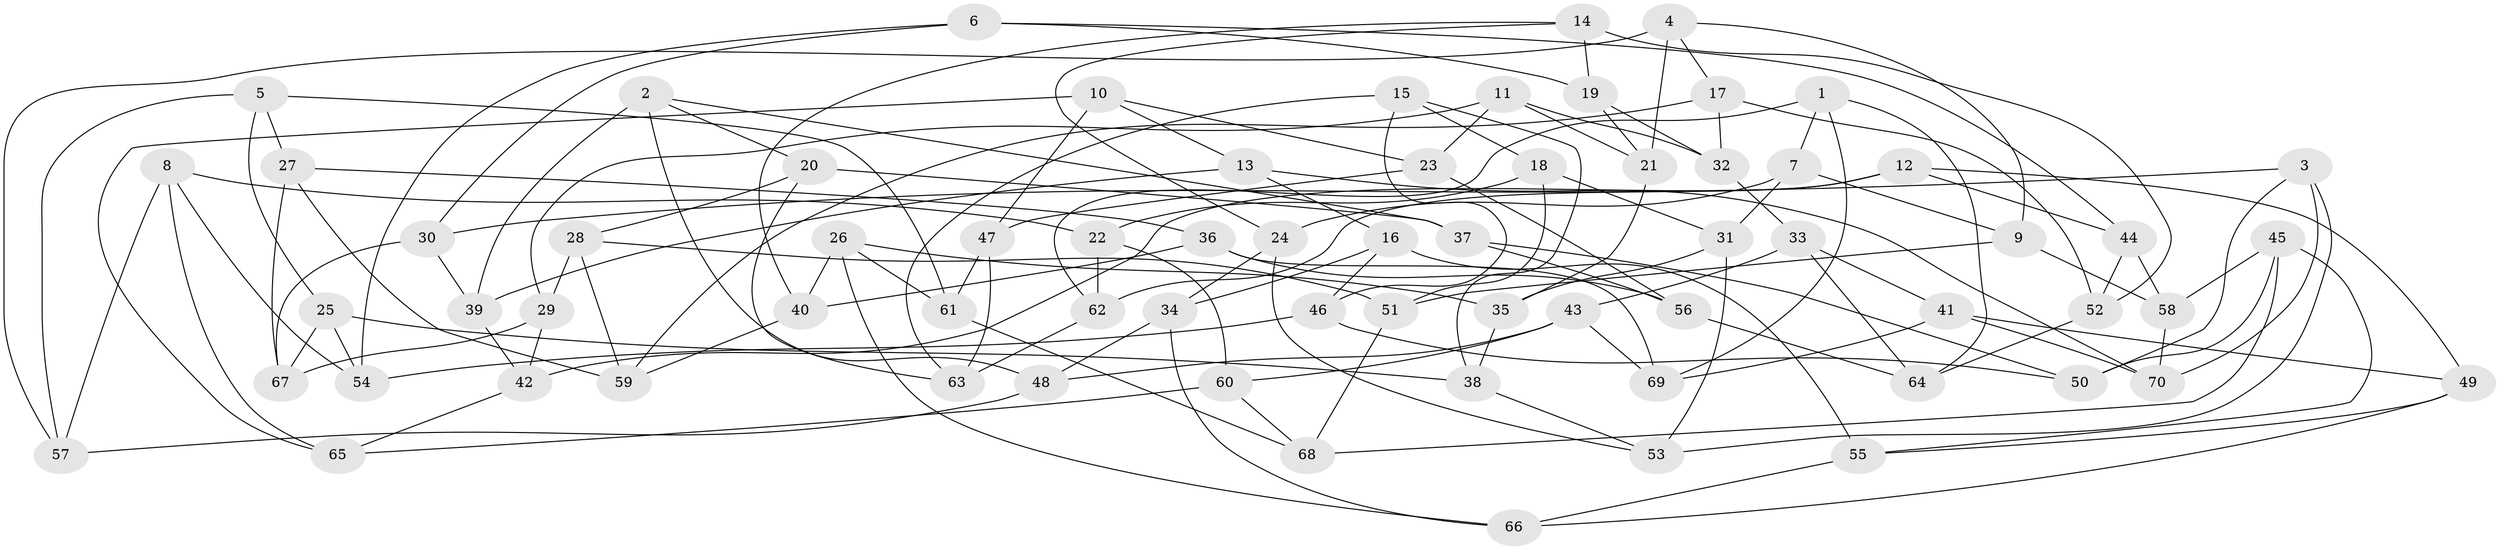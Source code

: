 // coarse degree distribution, {4: 0.56, 6: 0.32, 5: 0.06, 3: 0.06}
// Generated by graph-tools (version 1.1) at 2025/38/03/04/25 23:38:15]
// undirected, 70 vertices, 140 edges
graph export_dot {
  node [color=gray90,style=filled];
  1;
  2;
  3;
  4;
  5;
  6;
  7;
  8;
  9;
  10;
  11;
  12;
  13;
  14;
  15;
  16;
  17;
  18;
  19;
  20;
  21;
  22;
  23;
  24;
  25;
  26;
  27;
  28;
  29;
  30;
  31;
  32;
  33;
  34;
  35;
  36;
  37;
  38;
  39;
  40;
  41;
  42;
  43;
  44;
  45;
  46;
  47;
  48;
  49;
  50;
  51;
  52;
  53;
  54;
  55;
  56;
  57;
  58;
  59;
  60;
  61;
  62;
  63;
  64;
  65;
  66;
  67;
  68;
  69;
  70;
  1 -- 7;
  1 -- 62;
  1 -- 69;
  1 -- 64;
  2 -- 20;
  2 -- 48;
  2 -- 39;
  2 -- 37;
  3 -- 50;
  3 -- 70;
  3 -- 30;
  3 -- 53;
  4 -- 57;
  4 -- 21;
  4 -- 17;
  4 -- 9;
  5 -- 57;
  5 -- 61;
  5 -- 27;
  5 -- 25;
  6 -- 54;
  6 -- 30;
  6 -- 19;
  6 -- 44;
  7 -- 31;
  7 -- 24;
  7 -- 9;
  8 -- 65;
  8 -- 22;
  8 -- 54;
  8 -- 57;
  9 -- 51;
  9 -- 58;
  10 -- 13;
  10 -- 23;
  10 -- 47;
  10 -- 65;
  11 -- 29;
  11 -- 23;
  11 -- 21;
  11 -- 32;
  12 -- 49;
  12 -- 62;
  12 -- 42;
  12 -- 44;
  13 -- 70;
  13 -- 16;
  13 -- 39;
  14 -- 52;
  14 -- 19;
  14 -- 24;
  14 -- 40;
  15 -- 46;
  15 -- 38;
  15 -- 63;
  15 -- 18;
  16 -- 46;
  16 -- 34;
  16 -- 55;
  17 -- 52;
  17 -- 59;
  17 -- 32;
  18 -- 22;
  18 -- 31;
  18 -- 51;
  19 -- 32;
  19 -- 21;
  20 -- 63;
  20 -- 28;
  20 -- 37;
  21 -- 35;
  22 -- 60;
  22 -- 62;
  23 -- 47;
  23 -- 56;
  24 -- 53;
  24 -- 34;
  25 -- 54;
  25 -- 67;
  25 -- 38;
  26 -- 35;
  26 -- 61;
  26 -- 40;
  26 -- 66;
  27 -- 59;
  27 -- 67;
  27 -- 36;
  28 -- 29;
  28 -- 51;
  28 -- 59;
  29 -- 42;
  29 -- 67;
  30 -- 67;
  30 -- 39;
  31 -- 53;
  31 -- 35;
  32 -- 33;
  33 -- 41;
  33 -- 43;
  33 -- 64;
  34 -- 48;
  34 -- 66;
  35 -- 38;
  36 -- 40;
  36 -- 69;
  36 -- 56;
  37 -- 50;
  37 -- 56;
  38 -- 53;
  39 -- 42;
  40 -- 59;
  41 -- 49;
  41 -- 70;
  41 -- 69;
  42 -- 65;
  43 -- 69;
  43 -- 48;
  43 -- 60;
  44 -- 58;
  44 -- 52;
  45 -- 50;
  45 -- 68;
  45 -- 58;
  45 -- 55;
  46 -- 50;
  46 -- 54;
  47 -- 61;
  47 -- 63;
  48 -- 57;
  49 -- 55;
  49 -- 66;
  51 -- 68;
  52 -- 64;
  55 -- 66;
  56 -- 64;
  58 -- 70;
  60 -- 68;
  60 -- 65;
  61 -- 68;
  62 -- 63;
}
